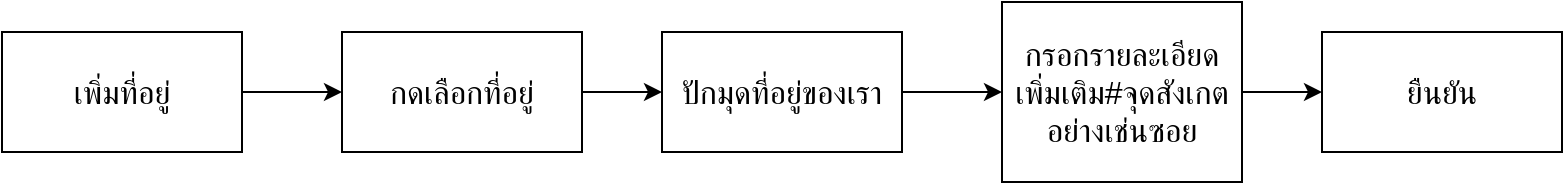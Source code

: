 <mxfile version="20.1.1" type="device"><diagram id="4XpJhHihyuU8LtO_dhoU" name="Page-1"><mxGraphModel dx="1259" dy="672" grid="1" gridSize="10" guides="1" tooltips="1" connect="1" arrows="1" fold="1" page="1" pageScale="1" pageWidth="850" pageHeight="1100" math="0" shadow="0"><root><mxCell id="0"/><mxCell id="1" parent="0"/><mxCell id="978IsaDRjXQxcygLV3ku-6" style="edgeStyle=orthogonalEdgeStyle;rounded=0;orthogonalLoop=1;jettySize=auto;html=1;fontSize=16;" parent="1" source="978IsaDRjXQxcygLV3ku-1" target="978IsaDRjXQxcygLV3ku-2" edge="1"><mxGeometry relative="1" as="geometry"/></mxCell><mxCell id="978IsaDRjXQxcygLV3ku-1" value="&lt;font style=&quot;font-size: 16px;&quot;&gt;เพิ่มที่อยู่&lt;/font&gt;" style="rounded=0;whiteSpace=wrap;html=1;" parent="1" vertex="1"><mxGeometry x="35" y="180" width="120" height="60" as="geometry"/></mxCell><mxCell id="978IsaDRjXQxcygLV3ku-7" style="edgeStyle=orthogonalEdgeStyle;rounded=0;orthogonalLoop=1;jettySize=auto;html=1;entryX=0;entryY=0.5;entryDx=0;entryDy=0;fontSize=16;" parent="1" source="978IsaDRjXQxcygLV3ku-2" target="978IsaDRjXQxcygLV3ku-3" edge="1"><mxGeometry relative="1" as="geometry"/></mxCell><mxCell id="978IsaDRjXQxcygLV3ku-2" value="กดเลือกที่อยู่" style="rounded=0;whiteSpace=wrap;html=1;fontSize=16;" parent="1" vertex="1"><mxGeometry x="205" y="180" width="120" height="60" as="geometry"/></mxCell><mxCell id="978IsaDRjXQxcygLV3ku-9" style="edgeStyle=orthogonalEdgeStyle;rounded=0;orthogonalLoop=1;jettySize=auto;html=1;entryX=0;entryY=0.5;entryDx=0;entryDy=0;fontSize=16;" parent="1" source="978IsaDRjXQxcygLV3ku-3" target="978IsaDRjXQxcygLV3ku-4" edge="1"><mxGeometry relative="1" as="geometry"/></mxCell><mxCell id="978IsaDRjXQxcygLV3ku-3" value="ปักมุดที่อยู่ของเรา" style="rounded=0;whiteSpace=wrap;html=1;fontSize=16;" parent="1" vertex="1"><mxGeometry x="365" y="180" width="120" height="60" as="geometry"/></mxCell><mxCell id="978IsaDRjXQxcygLV3ku-10" style="edgeStyle=orthogonalEdgeStyle;rounded=0;orthogonalLoop=1;jettySize=auto;html=1;entryX=0;entryY=0.5;entryDx=0;entryDy=0;fontSize=16;" parent="1" source="978IsaDRjXQxcygLV3ku-4" target="978IsaDRjXQxcygLV3ku-5" edge="1"><mxGeometry relative="1" as="geometry"/></mxCell><mxCell id="978IsaDRjXQxcygLV3ku-4" value="กรอกรายละเอียดเพิ่มเติม#จุดสังเกตอย่างเช่นซอย" style="rounded=0;whiteSpace=wrap;html=1;fontSize=16;" parent="1" vertex="1"><mxGeometry x="535" y="165" width="120" height="90" as="geometry"/></mxCell><mxCell id="978IsaDRjXQxcygLV3ku-5" value="ยืนยัน" style="rounded=0;whiteSpace=wrap;html=1;fontSize=16;" parent="1" vertex="1"><mxGeometry x="695" y="180" width="120" height="60" as="geometry"/></mxCell></root></mxGraphModel></diagram></mxfile>